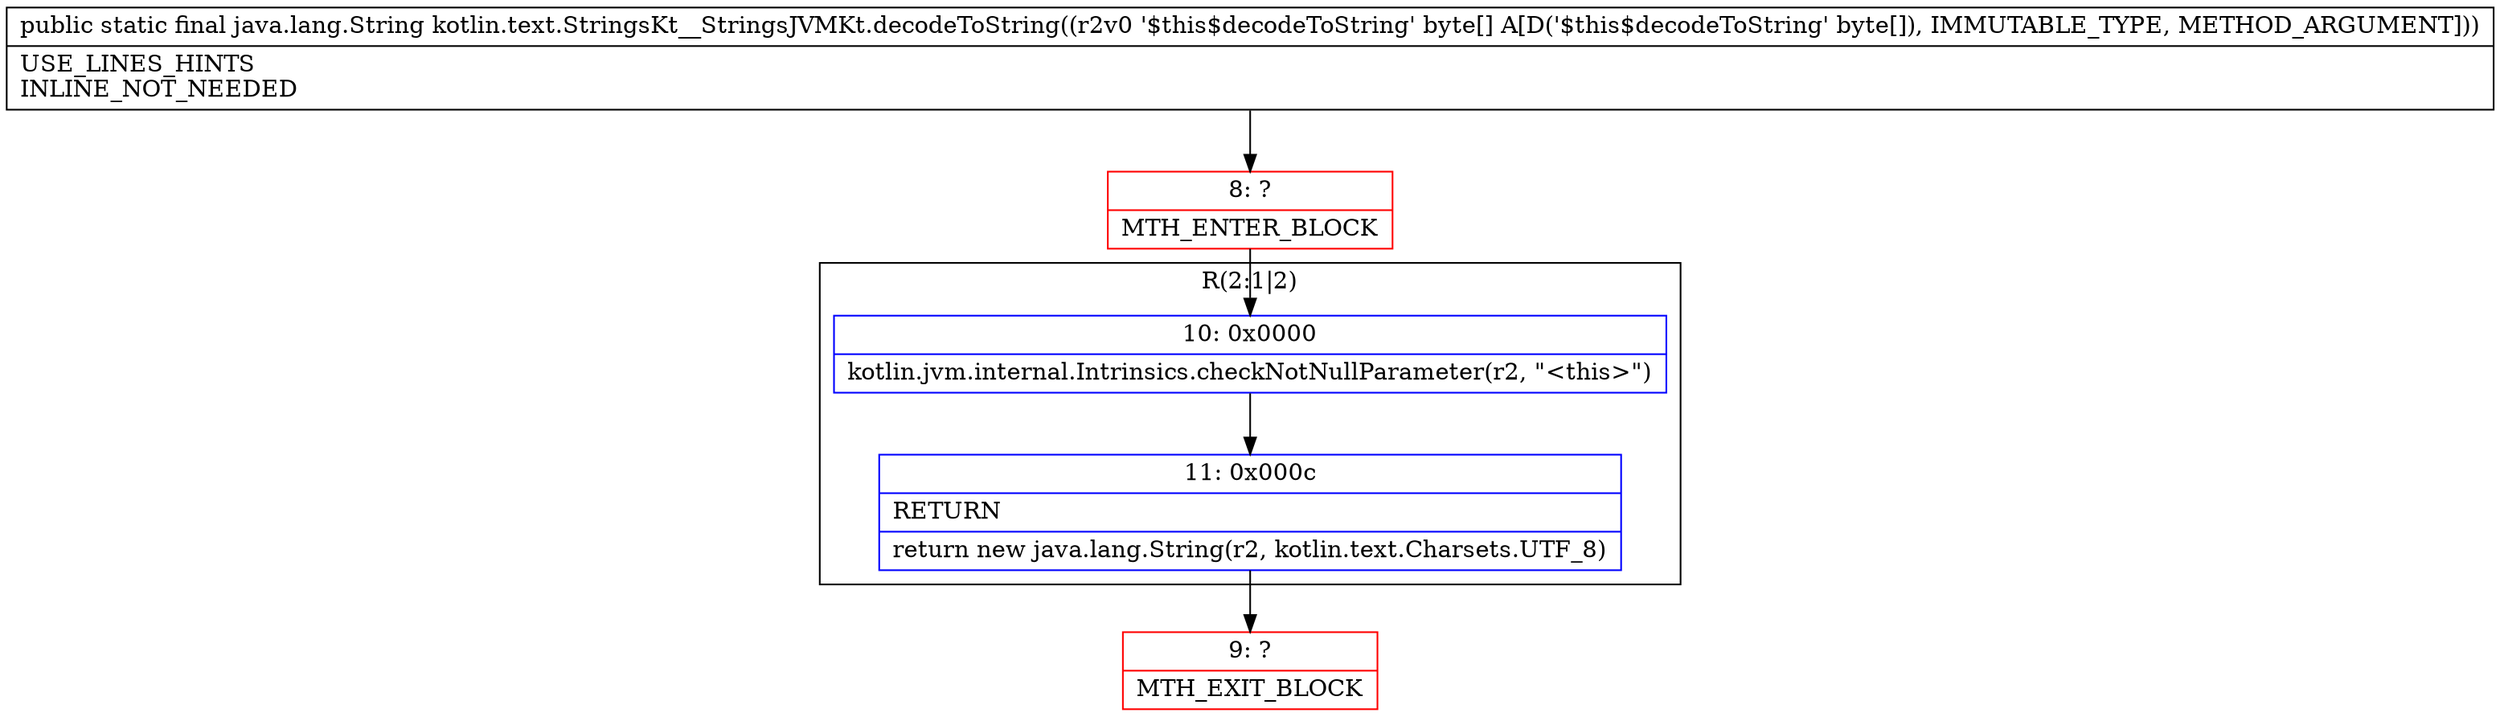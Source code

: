 digraph "CFG forkotlin.text.StringsKt__StringsJVMKt.decodeToString([B)Ljava\/lang\/String;" {
subgraph cluster_Region_1220311807 {
label = "R(2:1|2)";
node [shape=record,color=blue];
Node_10 [shape=record,label="{10\:\ 0x0000|kotlin.jvm.internal.Intrinsics.checkNotNullParameter(r2, \"\<this\>\")\l}"];
Node_11 [shape=record,label="{11\:\ 0x000c|RETURN\l|return new java.lang.String(r2, kotlin.text.Charsets.UTF_8)\l}"];
}
Node_8 [shape=record,color=red,label="{8\:\ ?|MTH_ENTER_BLOCK\l}"];
Node_9 [shape=record,color=red,label="{9\:\ ?|MTH_EXIT_BLOCK\l}"];
MethodNode[shape=record,label="{public static final java.lang.String kotlin.text.StringsKt__StringsJVMKt.decodeToString((r2v0 '$this$decodeToString' byte[] A[D('$this$decodeToString' byte[]), IMMUTABLE_TYPE, METHOD_ARGUMENT]))  | USE_LINES_HINTS\lINLINE_NOT_NEEDED\l}"];
MethodNode -> Node_8;Node_10 -> Node_11;
Node_11 -> Node_9;
Node_8 -> Node_10;
}

